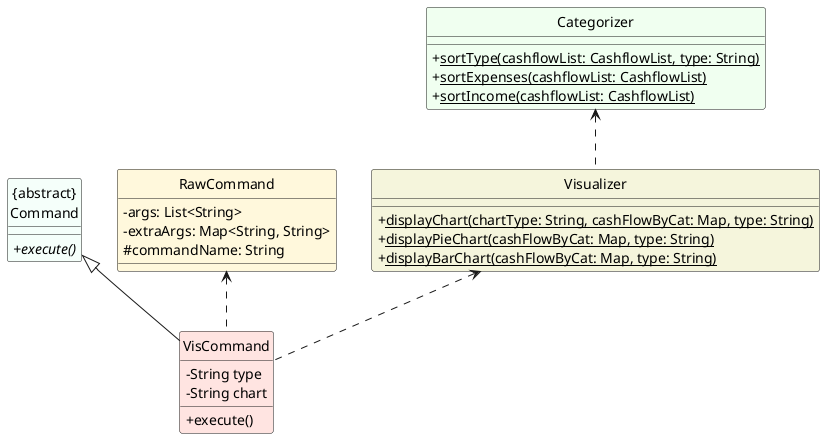 @startuml
'https://plantuml.com/class-diagram

skinparam classFontColor automatic


class "{abstract}\nCommand"  #MintCream {
+execute() {abstract}
}

class VisCommand #MistyRose {
-String type
-String chart
+execute()
}

class RawCommand #Cornsilk {
-args: List<String>
-extraArgs: Map<String, String>
#commandName: String
}

class Categorizer #HoneyDew {
+<u>sortType(cashflowList: CashflowList, type: String)
+<u>sortExpenses(cashflowList: CashflowList)
+<u>sortIncome(cashflowList: CashflowList)
}

class Visualizer #Beige {
+<u>displayChart(chartType: String, cashFlowByCat: Map, type: String)
+ <u>displayPieChart(cashFlowByCat: Map, type: String)
+ <u>displayBarChart(cashFlowByCat: Map, type: String)
}

"{abstract}\nCommand" <|-- VisCommand
RawCommand <.. VisCommand
Categorizer <.. Visualizer
Visualizer <.. VisCommand

hide Circle
skinparam classAttributeIconSize 0

@enduml